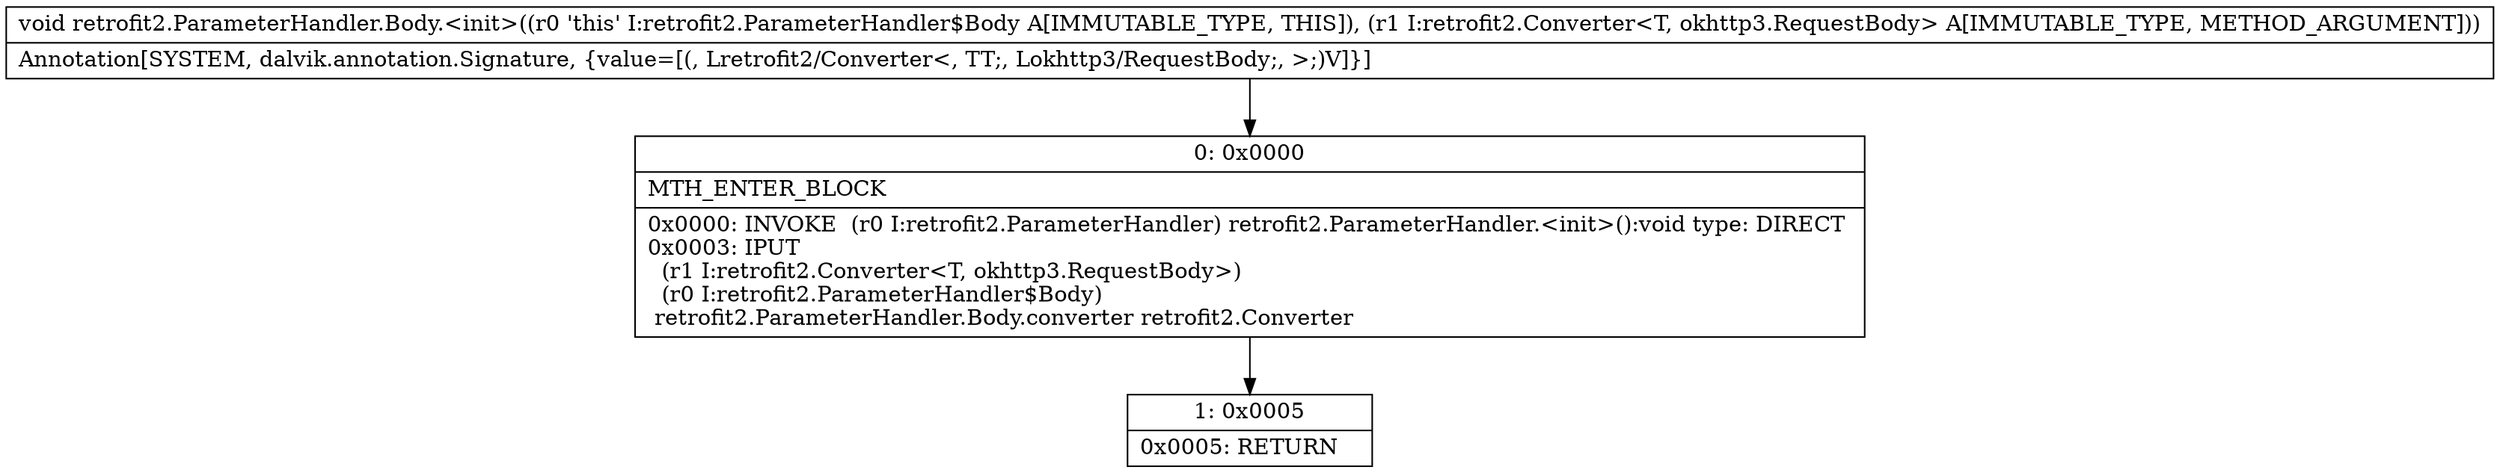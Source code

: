 digraph "CFG forretrofit2.ParameterHandler.Body.\<init\>(Lretrofit2\/Converter;)V" {
Node_0 [shape=record,label="{0\:\ 0x0000|MTH_ENTER_BLOCK\l|0x0000: INVOKE  (r0 I:retrofit2.ParameterHandler) retrofit2.ParameterHandler.\<init\>():void type: DIRECT \l0x0003: IPUT  \l  (r1 I:retrofit2.Converter\<T, okhttp3.RequestBody\>)\l  (r0 I:retrofit2.ParameterHandler$Body)\l retrofit2.ParameterHandler.Body.converter retrofit2.Converter \l}"];
Node_1 [shape=record,label="{1\:\ 0x0005|0x0005: RETURN   \l}"];
MethodNode[shape=record,label="{void retrofit2.ParameterHandler.Body.\<init\>((r0 'this' I:retrofit2.ParameterHandler$Body A[IMMUTABLE_TYPE, THIS]), (r1 I:retrofit2.Converter\<T, okhttp3.RequestBody\> A[IMMUTABLE_TYPE, METHOD_ARGUMENT]))  | Annotation[SYSTEM, dalvik.annotation.Signature, \{value=[(, Lretrofit2\/Converter\<, TT;, Lokhttp3\/RequestBody;, \>;)V]\}]\l}"];
MethodNode -> Node_0;
Node_0 -> Node_1;
}

